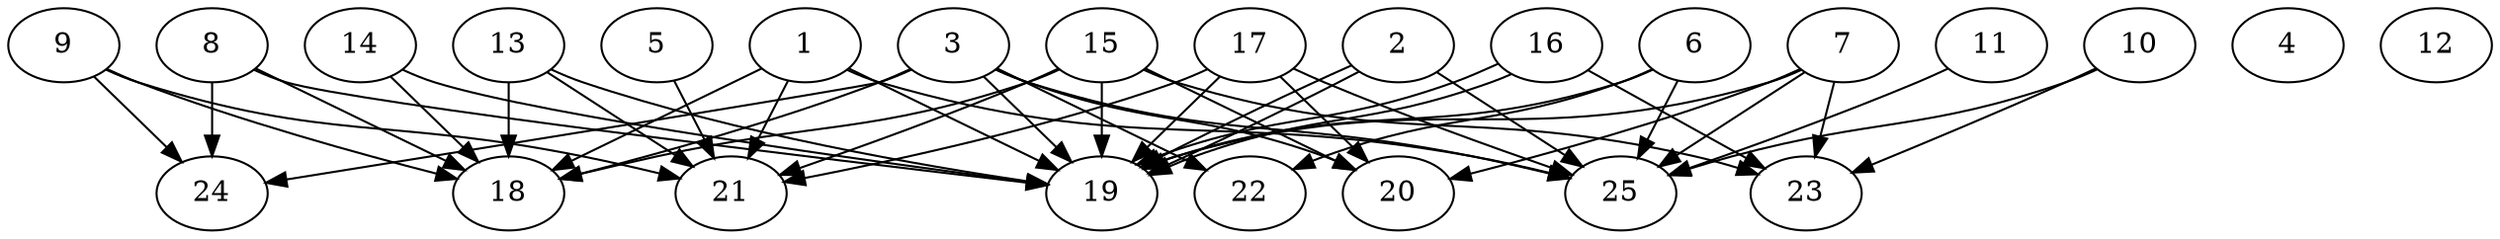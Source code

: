 // DAG automatically generated by daggen at Thu Oct  3 14:00:39 2019
// ./daggen --dot -n 25 --ccr 0.4 --fat 0.9 --regular 0.9 --density 0.9 --mindata 5242880 --maxdata 52428800 
digraph G {
  1 [size="73789440", alpha="0.17", expect_size="29515776"] 
  1 -> 18 [size ="29515776"]
  1 -> 19 [size ="29515776"]
  1 -> 21 [size ="29515776"]
  1 -> 25 [size ="29515776"]
  2 [size="24752640", alpha="0.08", expect_size="9901056"] 
  2 -> 19 [size ="9901056"]
  2 -> 19 [size ="9901056"]
  2 -> 25 [size ="9901056"]
  3 [size="117068800", alpha="0.03", expect_size="46827520"] 
  3 -> 18 [size ="46827520"]
  3 -> 19 [size ="46827520"]
  3 -> 20 [size ="46827520"]
  3 -> 22 [size ="46827520"]
  3 -> 24 [size ="46827520"]
  3 -> 25 [size ="46827520"]
  4 [size="106731520", alpha="0.11", expect_size="42692608"] 
  5 [size="102940160", alpha="0.15", expect_size="41176064"] 
  5 -> 21 [size ="41176064"]
  6 [size="126607360", alpha="0.11", expect_size="50642944"] 
  6 -> 19 [size ="50642944"]
  6 -> 22 [size ="50642944"]
  6 -> 25 [size ="50642944"]
  7 [size="26268160", alpha="0.18", expect_size="10507264"] 
  7 -> 19 [size ="10507264"]
  7 -> 20 [size ="10507264"]
  7 -> 23 [size ="10507264"]
  7 -> 25 [size ="10507264"]
  8 [size="24432640", alpha="0.05", expect_size="9773056"] 
  8 -> 18 [size ="9773056"]
  8 -> 19 [size ="9773056"]
  8 -> 24 [size ="9773056"]
  9 [size="27909120", alpha="0.04", expect_size="11163648"] 
  9 -> 18 [size ="11163648"]
  9 -> 21 [size ="11163648"]
  9 -> 24 [size ="11163648"]
  10 [size="68331520", alpha="0.08", expect_size="27332608"] 
  10 -> 23 [size ="27332608"]
  10 -> 25 [size ="27332608"]
  11 [size="99985920", alpha="0.10", expect_size="39994368"] 
  11 -> 25 [size ="39994368"]
  12 [size="83878400", alpha="0.16", expect_size="33551360"] 
  13 [size="130754560", alpha="0.02", expect_size="52301824"] 
  13 -> 18 [size ="52301824"]
  13 -> 19 [size ="52301824"]
  13 -> 21 [size ="52301824"]
  14 [size="32949760", alpha="0.04", expect_size="13179904"] 
  14 -> 18 [size ="13179904"]
  14 -> 19 [size ="13179904"]
  15 [size="99842560", alpha="0.14", expect_size="39937024"] 
  15 -> 18 [size ="39937024"]
  15 -> 19 [size ="39937024"]
  15 -> 20 [size ="39937024"]
  15 -> 21 [size ="39937024"]
  15 -> 23 [size ="39937024"]
  16 [size="72258560", alpha="0.11", expect_size="28903424"] 
  16 -> 19 [size ="28903424"]
  16 -> 19 [size ="28903424"]
  16 -> 23 [size ="28903424"]
  17 [size="20902400", alpha="0.13", expect_size="8360960"] 
  17 -> 19 [size ="8360960"]
  17 -> 20 [size ="8360960"]
  17 -> 21 [size ="8360960"]
  17 -> 25 [size ="8360960"]
  18 [size="128647680", alpha="0.13", expect_size="51459072"] 
  19 [size="43002880", alpha="0.10", expect_size="17201152"] 
  20 [size="64135680", alpha="0.07", expect_size="25654272"] 
  21 [size="113510400", alpha="0.14", expect_size="45404160"] 
  22 [size="53944320", alpha="0.04", expect_size="21577728"] 
  23 [size="29706240", alpha="0.11", expect_size="11882496"] 
  24 [size="40778240", alpha="0.14", expect_size="16311296"] 
  25 [size="66557440", alpha="0.12", expect_size="26622976"] 
}
